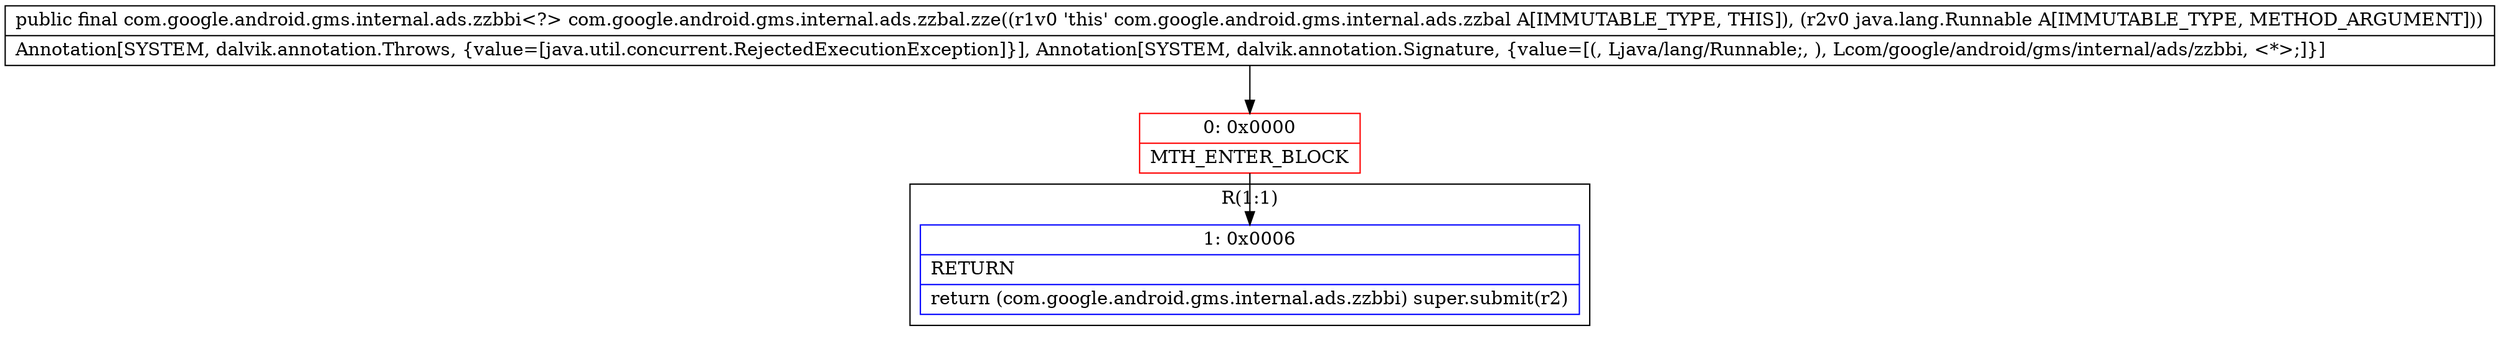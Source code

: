 digraph "CFG forcom.google.android.gms.internal.ads.zzbal.zze(Ljava\/lang\/Runnable;)Lcom\/google\/android\/gms\/internal\/ads\/zzbbi;" {
subgraph cluster_Region_760254530 {
label = "R(1:1)";
node [shape=record,color=blue];
Node_1 [shape=record,label="{1\:\ 0x0006|RETURN\l|return (com.google.android.gms.internal.ads.zzbbi) super.submit(r2)\l}"];
}
Node_0 [shape=record,color=red,label="{0\:\ 0x0000|MTH_ENTER_BLOCK\l}"];
MethodNode[shape=record,label="{public final com.google.android.gms.internal.ads.zzbbi\<?\> com.google.android.gms.internal.ads.zzbal.zze((r1v0 'this' com.google.android.gms.internal.ads.zzbal A[IMMUTABLE_TYPE, THIS]), (r2v0 java.lang.Runnable A[IMMUTABLE_TYPE, METHOD_ARGUMENT]))  | Annotation[SYSTEM, dalvik.annotation.Throws, \{value=[java.util.concurrent.RejectedExecutionException]\}], Annotation[SYSTEM, dalvik.annotation.Signature, \{value=[(, Ljava\/lang\/Runnable;, ), Lcom\/google\/android\/gms\/internal\/ads\/zzbbi, \<*\>;]\}]\l}"];
MethodNode -> Node_0;
Node_0 -> Node_1;
}

